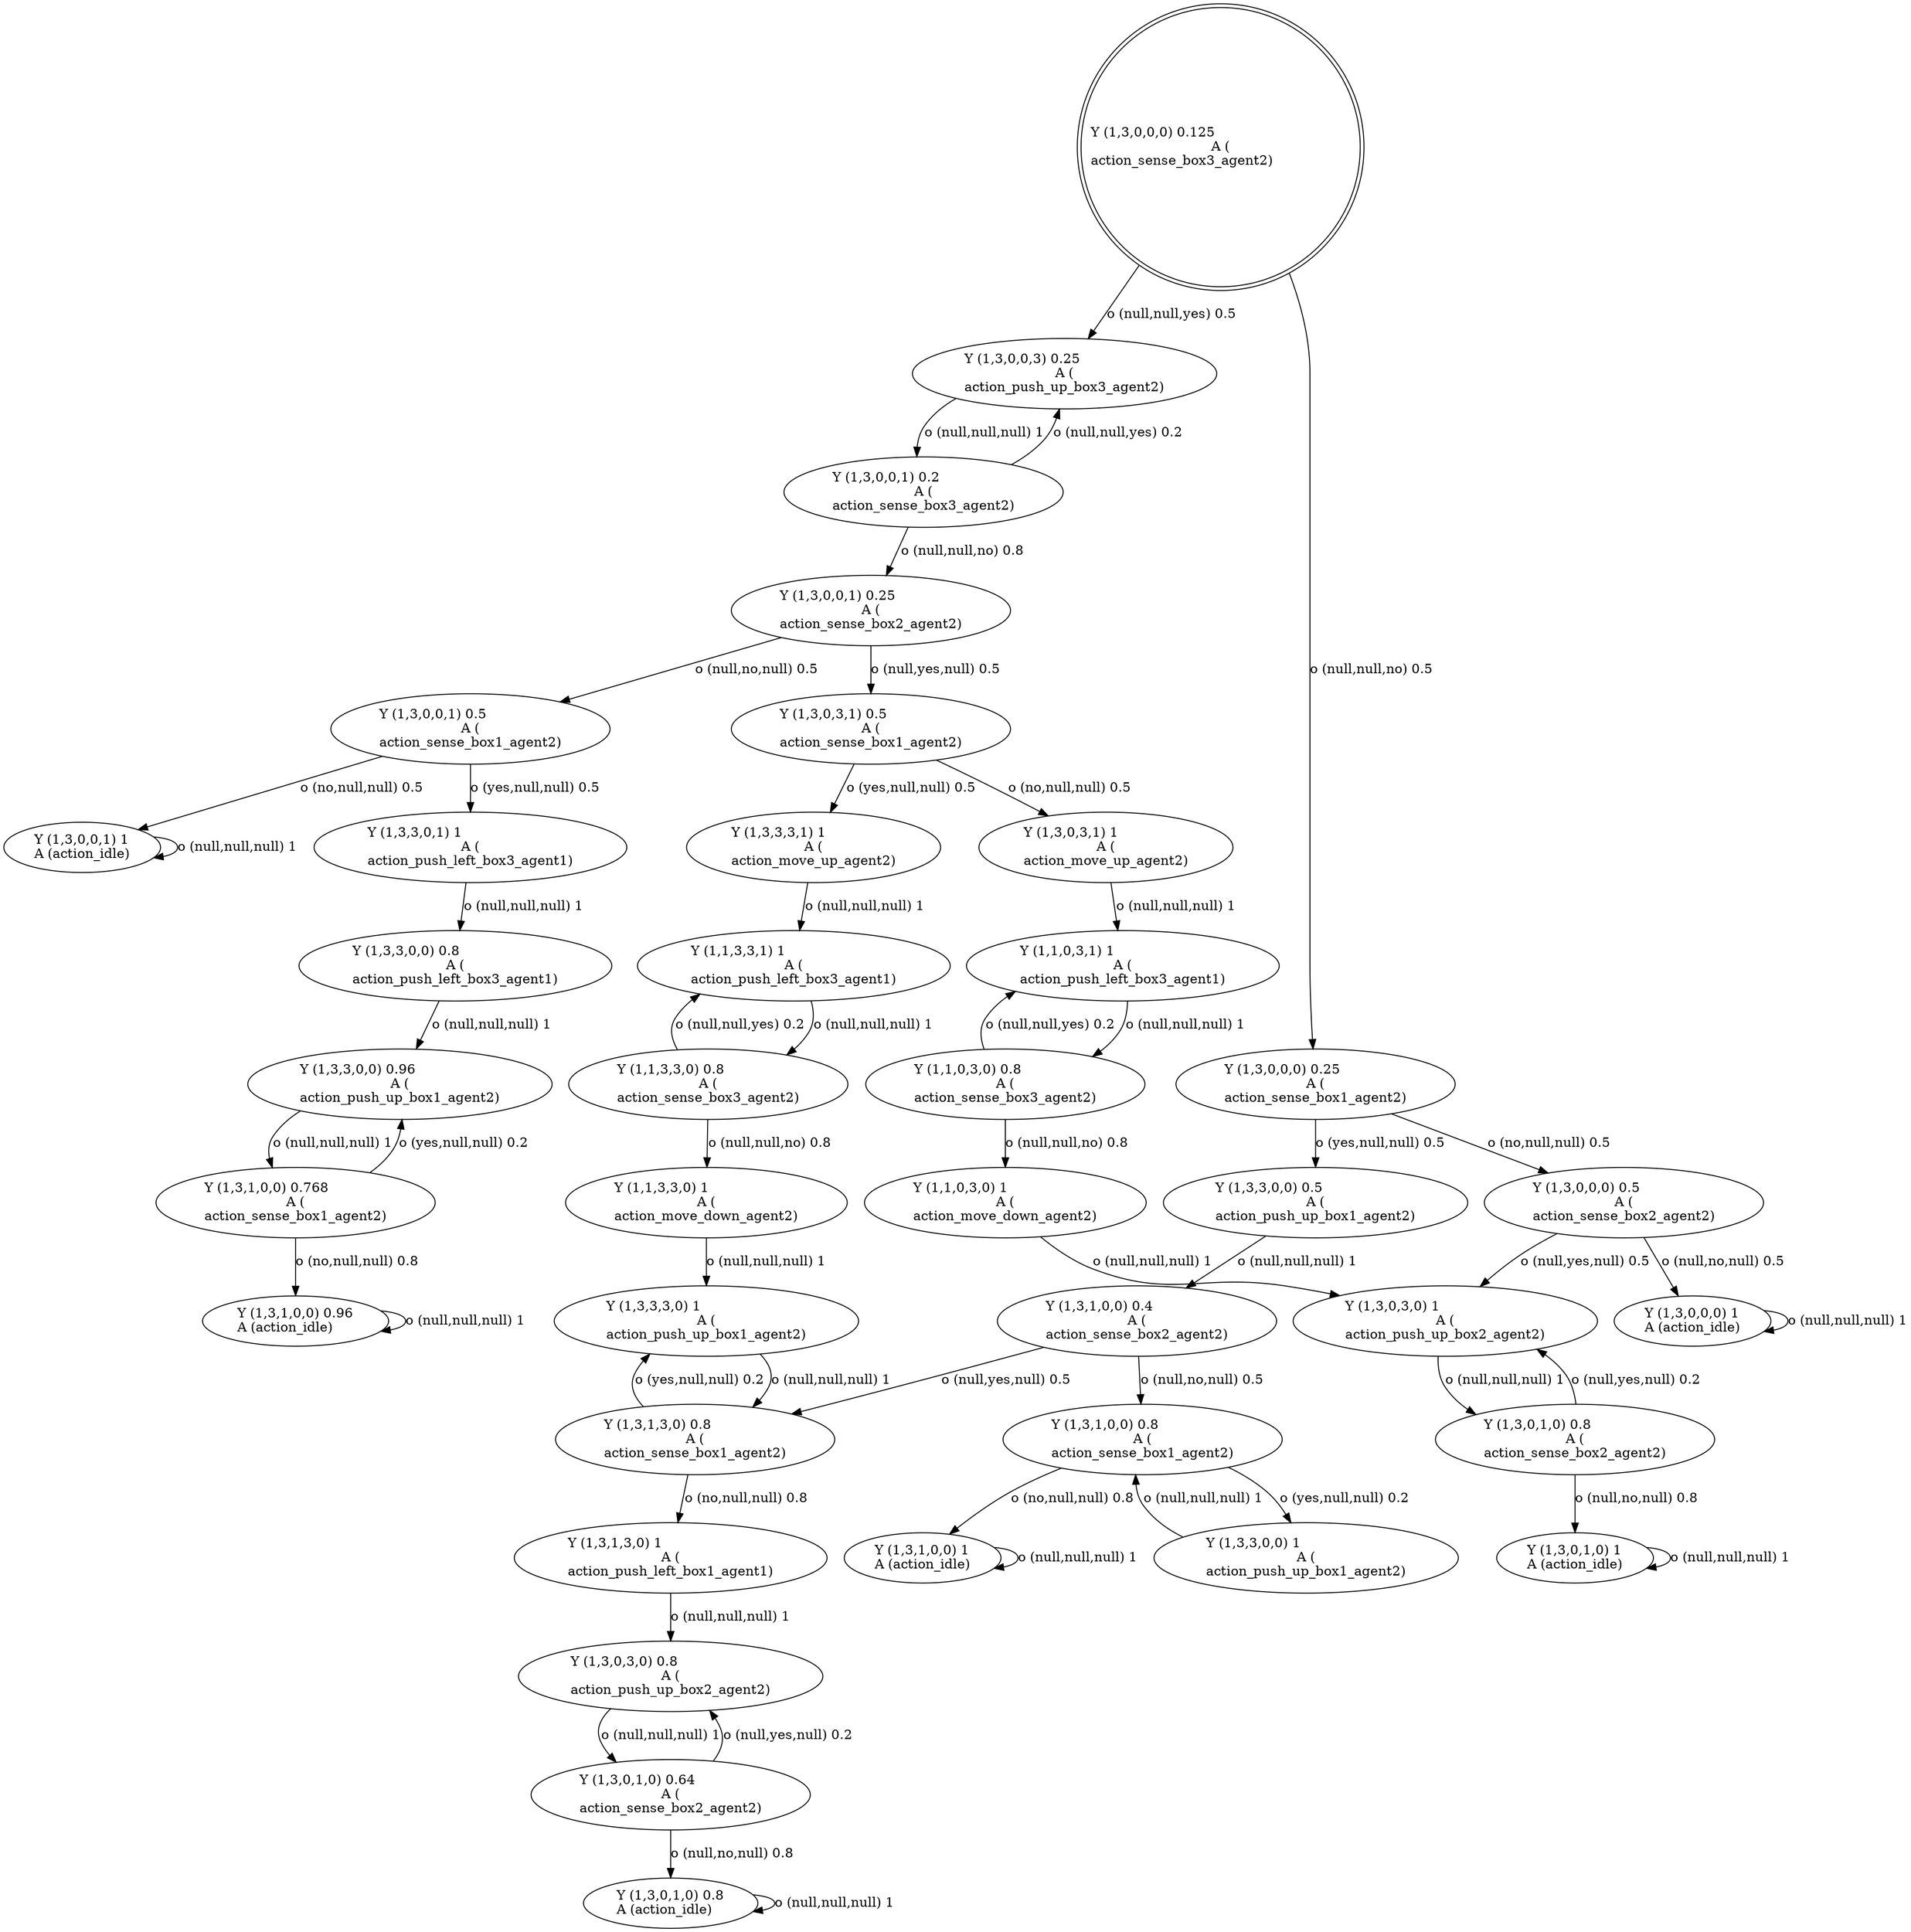 digraph G
{
root [label="Y (1,3,0,0,0) 0.125\lA (\naction_sense_box3_agent2)\l" shape=doublecircle labeljust="l"];
x0row80 [label="Y (1,3,1,3,0) 0.8\lA (\naction_sense_box1_agent2)\l"];
x0row75 [label="Y (1,3,3,3,0) 1\lA (\naction_push_up_box1_agent2)\l"];
x0row108 [label="Y (1,3,0,1,0) 0.8\lA (action_idle)\l"];
x0row102 [label="Y (1,3,0,1,0) 0.64\lA (\naction_sense_box2_agent2)\l"];
x0row126 [label="Y (1,1,0,3,0) 0.8\lA (\naction_sense_box3_agent2)\l"];
x0row119 [label="Y (1,1,0,3,1) 1\lA (\naction_push_left_box3_agent1)\l"];
x0row85 [label="Y (1,3,1,3,0) 1\lA (\naction_push_left_box1_agent1)\l"];
x0row73 [label="Y (1,1,3,3,0) 1\lA (\naction_move_down_agent2)\l"];
x0row45 [label="Y (1,3,0,3,1) 0.5\lA (\naction_sense_box1_agent2)\l"];
x0row46 [label="Y (1,3,0,0,1) 0.5\lA (\naction_sense_box1_agent2)\l"];
x0row131 [label="Y (1,1,0,3,0) 1\lA (\naction_move_down_agent2)\l"];
x0row133 [label="Y (1,3,0,3,0) 1\lA (\naction_push_up_box2_agent2)\l"];
x0row139 [label="Y (1,3,0,1,0) 0.8\lA (\naction_sense_box2_agent2)\l"];
x0row145 [label="Y (1,3,0,1,0) 1\lA (action_idle)\l"];
x0row154 [label="Y (1,3,3,0,1) 1\lA (\naction_push_left_box3_agent1)\l"];
x0row155 [label="Y (1,3,0,0,1) 1\lA (action_idle)\l"];
x0row165 [label="Y (1,3,3,0,0) 0.8\lA (\naction_push_left_box3_agent1)\l"];
x0row171 [label="Y (1,3,3,0,0) 0.96\lA (\naction_push_up_box1_agent2)\l"];
x0row174 [label="Y (1,3,1,0,0) 0.768\lA (\naction_sense_box1_agent2)\l"];
x0row180 [label="Y (1,3,1,0,0) 0.96\lA (action_idle)\l"];
x0row199 [label="Y (1,3,3,0,0) 0.5\lA (\naction_push_up_box1_agent2)\l"];
x0row200 [label="Y (1,3,0,0,0) 0.5\lA (\naction_sense_box2_agent2)\l"];
x0row209 [label="Y (1,3,1,0,0) 0.4\lA (\naction_sense_box2_agent2)\l"];
x0row212 [label="Y (1,3,3,0,0) 1\lA (\naction_push_up_box1_agent2)\l"];
x0row220 [label="Y (1,3,1,0,0) 0.8\lA (\naction_sense_box1_agent2)\l"];
x0row225 [label="Y (1,3,1,0,0) 1\lA (action_idle)\l"];
x0row243 [label="Y (1,3,0,0,0) 1\lA (action_idle)\l"];
x0row95 [label="Y (1,3,0,3,0) 0.8\lA (\naction_push_up_box2_agent2)\l"];
x0row37 [label="Y (1,3,0,0,1) 0.25\lA (\naction_sense_box2_agent2)\l"];
x0row12 [label="Y (1,3,0,0,3) 0.25\lA (\naction_push_up_box3_agent2)\l"];
x0row13 [label="Y (1,3,0,0,0) 0.25\lA (\naction_sense_box1_agent2)\l"];
x0row23 [label="Y (1,3,0,0,1) 0.2\lA (\naction_sense_box3_agent2)\l"];
x0row51 [label="Y (1,3,3,3,1) 1\lA (\naction_move_up_agent2)\l"];
x0row52 [label="Y (1,3,0,3,1) 1\lA (\naction_move_up_agent2)\l"];
x0row68 [label="Y (1,1,3,3,0) 0.8\lA (\naction_sense_box3_agent2)\l"];
x0row61 [label="Y (1,1,3,3,1) 1\lA (\naction_push_left_box3_agent1)\l"];
root -> x0row12 [label="o (null,null,yes) 0.5\l"];
root -> x0row13 [label="o (null,null,no) 0.5\l"];
x0row12 -> x0row23 [label="o (null,null,null) 1\l"];
x0row23 -> x0row12 [label="o (null,null,yes) 0.2\l"];
x0row23 -> x0row37 [label="o (null,null,no) 0.8\l"];
x0row37 -> x0row45 [label="o (null,yes,null) 0.5\l"];
x0row37 -> x0row46 [label="o (null,no,null) 0.5\l"];
x0row45 -> x0row51 [label="o (yes,null,null) 0.5\l"];
x0row45 -> x0row52 [label="o (no,null,null) 0.5\l"];
x0row51 -> x0row61 [label="o (null,null,null) 1\l"];
x0row61 -> x0row68 [label="o (null,null,null) 1\l"];
x0row68 -> x0row61 [label="o (null,null,yes) 0.2\l"];
x0row68 -> x0row73 [label="o (null,null,no) 0.8\l"];
x0row73 -> x0row75 [label="o (null,null,null) 1\l"];
x0row75 -> x0row80 [label="o (null,null,null) 1\l"];
x0row80 -> x0row75 [label="o (yes,null,null) 0.2\l"];
x0row80 -> x0row85 [label="o (no,null,null) 0.8\l"];
x0row85 -> x0row95 [label="o (null,null,null) 1\l"];
x0row95 -> x0row102 [label="o (null,null,null) 1\l"];
x0row102 -> x0row95 [label="o (null,yes,null) 0.2\l"];
x0row102 -> x0row108 [label="o (null,no,null) 0.8\l"];
x0row108 -> x0row108 [label="o (null,null,null) 1\l"];
x0row52 -> x0row119 [label="o (null,null,null) 1\l"];
x0row119 -> x0row126 [label="o (null,null,null) 1\l"];
x0row126 -> x0row119 [label="o (null,null,yes) 0.2\l"];
x0row126 -> x0row131 [label="o (null,null,no) 0.8\l"];
x0row131 -> x0row133 [label="o (null,null,null) 1\l"];
x0row133 -> x0row139 [label="o (null,null,null) 1\l"];
x0row139 -> x0row133 [label="o (null,yes,null) 0.2\l"];
x0row139 -> x0row145 [label="o (null,no,null) 0.8\l"];
x0row145 -> x0row145 [label="o (null,null,null) 1\l"];
x0row46 -> x0row154 [label="o (yes,null,null) 0.5\l"];
x0row46 -> x0row155 [label="o (no,null,null) 0.5\l"];
x0row154 -> x0row165 [label="o (null,null,null) 1\l"];
x0row165 -> x0row171 [label="o (null,null,null) 1\l"];
x0row171 -> x0row174 [label="o (null,null,null) 1\l"];
x0row174 -> x0row171 [label="o (yes,null,null) 0.2\l"];
x0row174 -> x0row180 [label="o (no,null,null) 0.8\l"];
x0row180 -> x0row180 [label="o (null,null,null) 1\l"];
x0row155 -> x0row155 [label="o (null,null,null) 1\l"];
x0row13 -> x0row199 [label="o (yes,null,null) 0.5\l"];
x0row13 -> x0row200 [label="o (no,null,null) 0.5\l"];
x0row199 -> x0row209 [label="o (null,null,null) 1\l"];
x0row209 -> x0row80 [label="o (null,yes,null) 0.5\l"];
x0row209 -> x0row220 [label="o (null,no,null) 0.5\l"];
x0row220 -> x0row212 [label="o (yes,null,null) 0.2\l"];
x0row220 -> x0row225 [label="o (no,null,null) 0.8\l"];
x0row212 -> x0row220 [label="o (null,null,null) 1\l"];
x0row225 -> x0row225 [label="o (null,null,null) 1\l"];
x0row200 -> x0row133 [label="o (null,yes,null) 0.5\l"];
x0row200 -> x0row243 [label="o (null,no,null) 0.5\l"];
x0row243 -> x0row243 [label="o (null,null,null) 1\l"];
}
